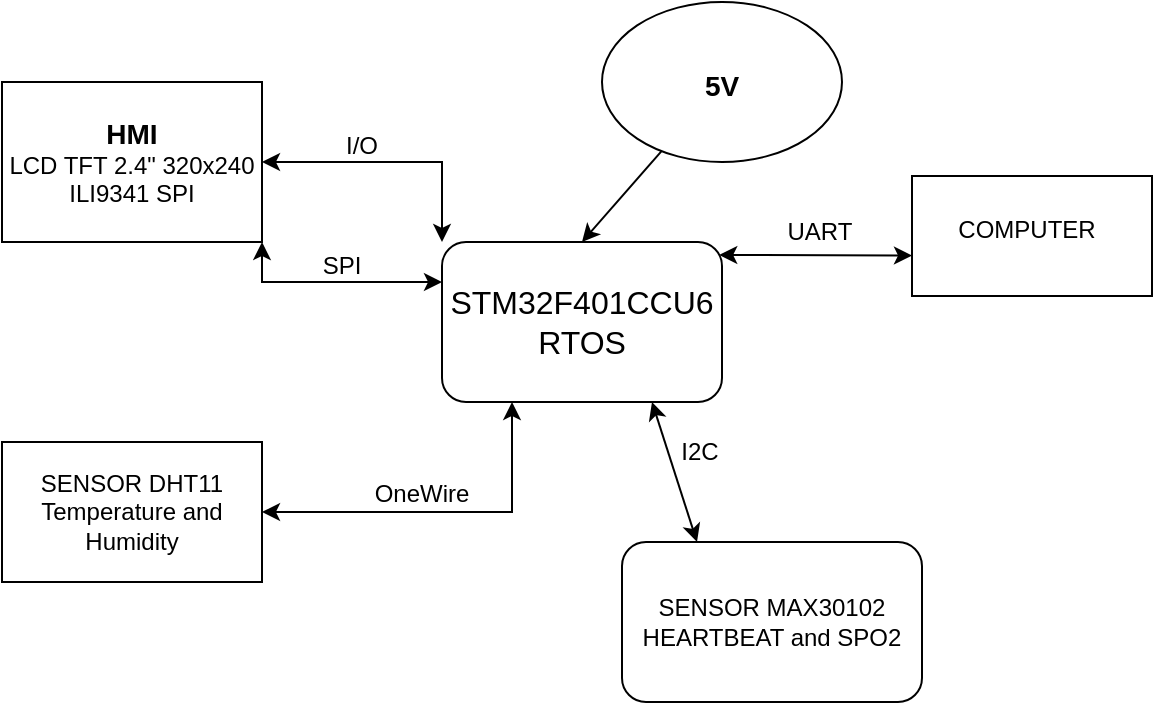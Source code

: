 <mxfile version="22.1.16" type="github">
  <diagram name="Page-1" id="m3s4qtd3U41b-aB5LKrr">
    <mxGraphModel dx="809" dy="435" grid="1" gridSize="10" guides="1" tooltips="1" connect="1" arrows="1" fold="1" page="1" pageScale="1" pageWidth="850" pageHeight="1100" math="0" shadow="0">
      <root>
        <mxCell id="0" />
        <mxCell id="1" parent="0" />
        <mxCell id="WQae6dnUe3Nh1x0bKcGP-1" value="" style="rounded=1;whiteSpace=wrap;html=1;" vertex="1" parent="1">
          <mxGeometry x="360" y="300" width="140" height="80" as="geometry" />
        </mxCell>
        <mxCell id="WQae6dnUe3Nh1x0bKcGP-2" value="&lt;font style=&quot;font-size: 16px;&quot;&gt;STM32F401CCU6&lt;br&gt;RTOS&lt;/font&gt;" style="text;html=1;strokeColor=none;fillColor=none;align=center;verticalAlign=middle;whiteSpace=wrap;rounded=0;" vertex="1" parent="1">
          <mxGeometry x="370" y="310" width="120" height="60" as="geometry" />
        </mxCell>
        <mxCell id="WQae6dnUe3Nh1x0bKcGP-3" value="&lt;font style=&quot;&quot;&gt;&lt;b style=&quot;font-size: 14px;&quot;&gt;HMI&lt;/b&gt;&lt;br&gt;&lt;font style=&quot;font-size: 12px;&quot;&gt;LCD TFT 2.4&quot; 320x240&lt;br&gt;&lt;/font&gt;ILI9341 SPI&lt;br&gt;&lt;/font&gt;" style="rounded=0;whiteSpace=wrap;html=1;" vertex="1" parent="1">
          <mxGeometry x="140" y="220" width="130" height="80" as="geometry" />
        </mxCell>
        <mxCell id="WQae6dnUe3Nh1x0bKcGP-4" value="" style="endArrow=classic;startArrow=classic;html=1;rounded=0;exitX=1;exitY=1;exitDx=0;exitDy=0;entryX=0;entryY=0.25;entryDx=0;entryDy=0;" edge="1" parent="1" source="WQae6dnUe3Nh1x0bKcGP-3" target="WQae6dnUe3Nh1x0bKcGP-1">
          <mxGeometry width="50" height="50" relative="1" as="geometry">
            <mxPoint x="400" y="460" as="sourcePoint" />
            <mxPoint x="450" y="410" as="targetPoint" />
            <Array as="points">
              <mxPoint x="270" y="320" />
            </Array>
          </mxGeometry>
        </mxCell>
        <mxCell id="WQae6dnUe3Nh1x0bKcGP-5" value="" style="endArrow=classic;startArrow=classic;html=1;rounded=0;entryX=1;entryY=0.5;entryDx=0;entryDy=0;exitX=0;exitY=0;exitDx=0;exitDy=0;" edge="1" parent="1" source="WQae6dnUe3Nh1x0bKcGP-1" target="WQae6dnUe3Nh1x0bKcGP-3">
          <mxGeometry width="50" height="50" relative="1" as="geometry">
            <mxPoint x="360" y="260" as="sourcePoint" />
            <mxPoint x="450" y="410" as="targetPoint" />
            <Array as="points">
              <mxPoint x="360" y="260" />
            </Array>
          </mxGeometry>
        </mxCell>
        <mxCell id="WQae6dnUe3Nh1x0bKcGP-6" value="I/O" style="text;html=1;strokeColor=none;fillColor=none;align=center;verticalAlign=middle;whiteSpace=wrap;rounded=0;" vertex="1" parent="1">
          <mxGeometry x="290" y="237" width="60" height="30" as="geometry" />
        </mxCell>
        <mxCell id="WQae6dnUe3Nh1x0bKcGP-8" value="SPI" style="text;html=1;strokeColor=none;fillColor=none;align=center;verticalAlign=middle;whiteSpace=wrap;rounded=0;" vertex="1" parent="1">
          <mxGeometry x="280" y="297" width="60" height="30" as="geometry" />
        </mxCell>
        <mxCell id="WQae6dnUe3Nh1x0bKcGP-10" value="SENSOR DHT11&lt;br&gt;Temperature and Humidity" style="rounded=0;whiteSpace=wrap;html=1;" vertex="1" parent="1">
          <mxGeometry x="140" y="400" width="130" height="70" as="geometry" />
        </mxCell>
        <mxCell id="WQae6dnUe3Nh1x0bKcGP-11" value="" style="endArrow=classic;startArrow=classic;html=1;rounded=0;exitX=1;exitY=0.5;exitDx=0;exitDy=0;entryX=0.25;entryY=1;entryDx=0;entryDy=0;" edge="1" parent="1" source="WQae6dnUe3Nh1x0bKcGP-10" target="WQae6dnUe3Nh1x0bKcGP-1">
          <mxGeometry width="50" height="50" relative="1" as="geometry">
            <mxPoint x="400" y="460" as="sourcePoint" />
            <mxPoint x="450" y="410" as="targetPoint" />
            <Array as="points">
              <mxPoint x="395" y="435" />
            </Array>
          </mxGeometry>
        </mxCell>
        <mxCell id="WQae6dnUe3Nh1x0bKcGP-12" value="OneWire" style="text;html=1;strokeColor=none;fillColor=none;align=center;verticalAlign=middle;whiteSpace=wrap;rounded=0;" vertex="1" parent="1">
          <mxGeometry x="320" y="411" width="60" height="30" as="geometry" />
        </mxCell>
        <mxCell id="WQae6dnUe3Nh1x0bKcGP-13" value="" style="rounded=1;whiteSpace=wrap;html=1;" vertex="1" parent="1">
          <mxGeometry x="450" y="450" width="150" height="80" as="geometry" />
        </mxCell>
        <mxCell id="WQae6dnUe3Nh1x0bKcGP-14" value="SENSOR MAX30102&lt;br&gt;HEARTBEAT and SPO2" style="text;html=1;strokeColor=none;fillColor=none;align=center;verticalAlign=middle;whiteSpace=wrap;rounded=0;" vertex="1" parent="1">
          <mxGeometry x="455" y="460" width="140" height="60" as="geometry" />
        </mxCell>
        <mxCell id="WQae6dnUe3Nh1x0bKcGP-15" value="" style="endArrow=classic;startArrow=classic;html=1;rounded=0;entryX=0.75;entryY=1;entryDx=0;entryDy=0;exitX=0.25;exitY=0;exitDx=0;exitDy=0;" edge="1" parent="1" source="WQae6dnUe3Nh1x0bKcGP-13" target="WQae6dnUe3Nh1x0bKcGP-1">
          <mxGeometry width="50" height="50" relative="1" as="geometry">
            <mxPoint x="420" y="470" as="sourcePoint" />
            <mxPoint x="470" y="420" as="targetPoint" />
          </mxGeometry>
        </mxCell>
        <mxCell id="WQae6dnUe3Nh1x0bKcGP-16" value="I2C" style="text;html=1;strokeColor=none;fillColor=none;align=center;verticalAlign=middle;whiteSpace=wrap;rounded=0;" vertex="1" parent="1">
          <mxGeometry x="459" y="390" width="60" height="30" as="geometry" />
        </mxCell>
        <mxCell id="WQae6dnUe3Nh1x0bKcGP-17" value="" style="rounded=0;whiteSpace=wrap;html=1;" vertex="1" parent="1">
          <mxGeometry x="595" y="267" width="120" height="60" as="geometry" />
        </mxCell>
        <mxCell id="WQae6dnUe3Nh1x0bKcGP-18" value="COMPUTER" style="text;html=1;strokeColor=none;fillColor=none;align=center;verticalAlign=middle;whiteSpace=wrap;rounded=0;" vertex="1" parent="1">
          <mxGeometry x="595" y="267" width="115" height="53" as="geometry" />
        </mxCell>
        <mxCell id="WQae6dnUe3Nh1x0bKcGP-19" value="UART" style="text;html=1;strokeColor=none;fillColor=none;align=center;verticalAlign=middle;whiteSpace=wrap;rounded=0;" vertex="1" parent="1">
          <mxGeometry x="519" y="280" width="60" height="30" as="geometry" />
        </mxCell>
        <mxCell id="WQae6dnUe3Nh1x0bKcGP-20" value="" style="endArrow=classic;startArrow=classic;html=1;rounded=0;entryX=0;entryY=0.75;entryDx=0;entryDy=0;exitX=0.99;exitY=0.081;exitDx=0;exitDy=0;exitPerimeter=0;" edge="1" parent="1" source="WQae6dnUe3Nh1x0bKcGP-1" target="WQae6dnUe3Nh1x0bKcGP-18">
          <mxGeometry width="50" height="50" relative="1" as="geometry">
            <mxPoint x="420" y="470" as="sourcePoint" />
            <mxPoint x="470" y="420" as="targetPoint" />
          </mxGeometry>
        </mxCell>
        <mxCell id="WQae6dnUe3Nh1x0bKcGP-21" value="" style="ellipse;whiteSpace=wrap;html=1;" vertex="1" parent="1">
          <mxGeometry x="440" y="180" width="120" height="80" as="geometry" />
        </mxCell>
        <mxCell id="WQae6dnUe3Nh1x0bKcGP-22" value="&lt;b&gt;&lt;font style=&quot;font-size: 14px;&quot;&gt;5V&lt;/font&gt;&lt;/b&gt;" style="text;html=1;strokeColor=none;fillColor=none;align=center;verticalAlign=middle;whiteSpace=wrap;rounded=0;" vertex="1" parent="1">
          <mxGeometry x="470" y="207" width="60" height="30" as="geometry" />
        </mxCell>
        <mxCell id="WQae6dnUe3Nh1x0bKcGP-23" value="" style="endArrow=classic;html=1;rounded=0;entryX=0.5;entryY=0;entryDx=0;entryDy=0;exitX=0.249;exitY=0.931;exitDx=0;exitDy=0;exitPerimeter=0;" edge="1" parent="1" source="WQae6dnUe3Nh1x0bKcGP-21" target="WQae6dnUe3Nh1x0bKcGP-1">
          <mxGeometry width="50" height="50" relative="1" as="geometry">
            <mxPoint x="420" y="470" as="sourcePoint" />
            <mxPoint x="470" y="420" as="targetPoint" />
          </mxGeometry>
        </mxCell>
      </root>
    </mxGraphModel>
  </diagram>
</mxfile>

